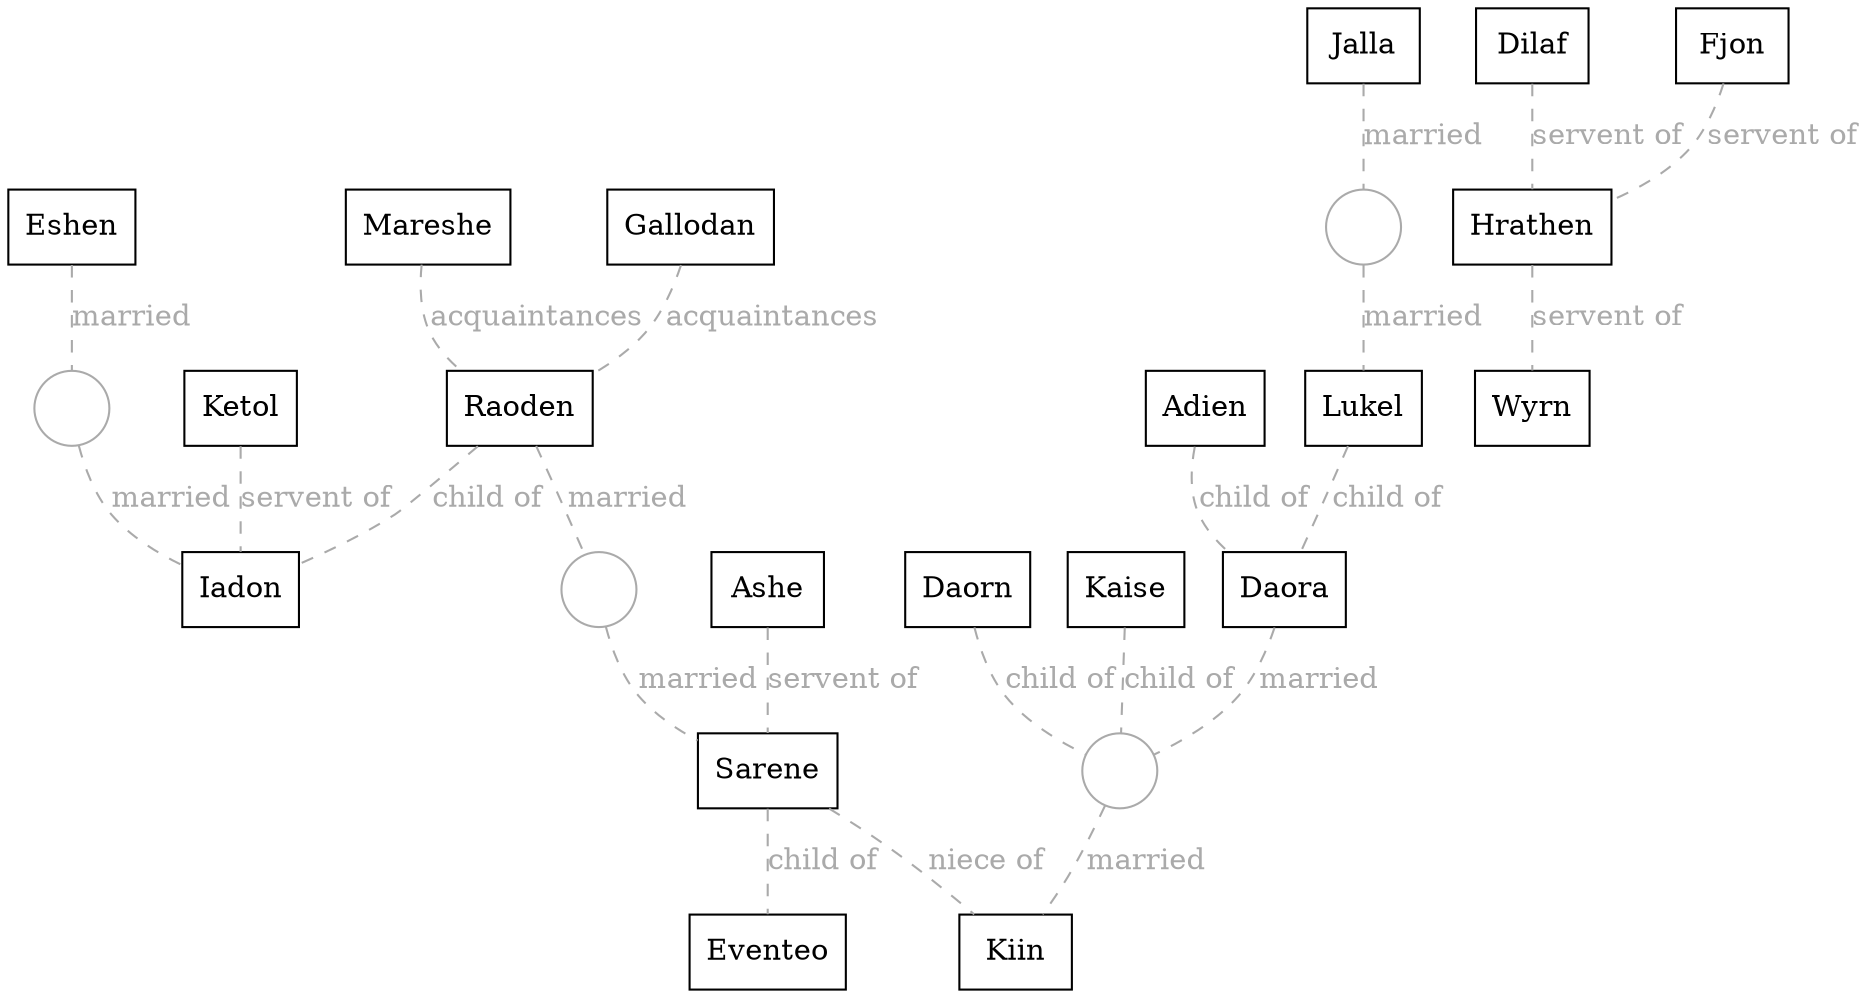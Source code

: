 digraph {
  // Global properties
  edge [dir=none, color="#AAAAAA", arrowhead="none"]
  compound=true

  // Characters
  subgraph Males {
    node [color="black", fillcolor="lightblue", shape="box"]
    Adien
    Ashe
    Daorn
    Dilaf
    Eventeo
    Fjon
    Gallodan
    Hrathen
    Iadon
    Ketol
    Kiin
    Lukel
    Mareshe
    Raoden
    Wyrn
  }
  subgraph Females {
    node [color="black", fillcolor="pink", shape="box"]
    Daora
    Eshen
    Jalla
    Kaise
    Sarene
  }

  // Married
  edge [label="married", dir=none, color="#AAAAAA", arrowhead="none", style="dashed", fontcolor="#AAAAAA"]
  node [color="#AAAAAA", fillcolor="transparent" shape="circle" label=""]
  Eshen -> mar_Eshen_Iadon -> Iadon
  Raoden -> mar_Raoden_Sarene -> Sarene
  Daora -> mar_Daora_Kiin -> Kiin
  Jalla -> mar_Jalla_Lukel -> Lukel

  // Lovers
  edge [label="lovers", dir=none, color="#AAAAAA", arrowhead="none", style="dashed", fontcolor="#AAAAAA"]
  node [color="#AAAAAA", fillcolor="transparent" shape="circle" label=""]

  // Cousins
  edge [label="cousins", dir=none, color="#AAAAAA", arrowhead="none", fontcolor="#AAAAAA"]

  // Friends
  edge [label="friends", dir=none, color="#AAAAAA", arrowhead="none", fontcolor="#AAAAAA"]

  // Frenemies
  edge [label="frenemies", dir=none, color="#AAAAAA", arrowhead="none", fontcolor="#AAAAAA"]

  // Acquaintances
  edge [label="acquaintances", dir=none, color="#AAAAAA", arrowhead="none", fontcolor="#AAAAAA"]
  Gallodan -> Raoden
  Mareshe -> Raoden

  // Child Of
  edge [label="child of", dir=forward, color="#AAAAAA", arrowhead="none", fontcolor="#AAAAAA"]
  Sarene -> Eventeo
  Raoden -> Iadon
  Kaise -> mar_Daora_Kiin
  Daorn -> mar_Daora_Kiin
  Lukel -> Daora
  Adien -> Daora

  // Foster Child Of
  edge [label="foster child of", dir=forward, color="#AAAAAA", arrowhead="none", fontcolor="#AAAAAA"]

  // Lieutenant Of
  edge [label="lieutenant of", dir=forward, color="#AAAAAA", arrowhead="none", fontcolor="#AAAAAA"]

  // Servent Of
  edge [label="servent of", dir=forward, color="#AAAAAA", arrowhead="none", fontcolor="#AAAAAA"]
  Ketol -> Iadon
  Ashe -> Sarene
  Dilaf -> Hrathen
  Fjon -> Hrathen
  Hrathen -> Wyrn

  // Nephew Of
  edge [label="nephew of", dir=forward, color="#AAAAAA", arrowhead="none", fontcolor="#AAAAAA"]

  // Niece Of
  edge [label="niece of", dir=forward, color="#AAAAAA", arrowhead="none", fontcolor="#AAAAAA"]
  Sarene -> Kiin
}
